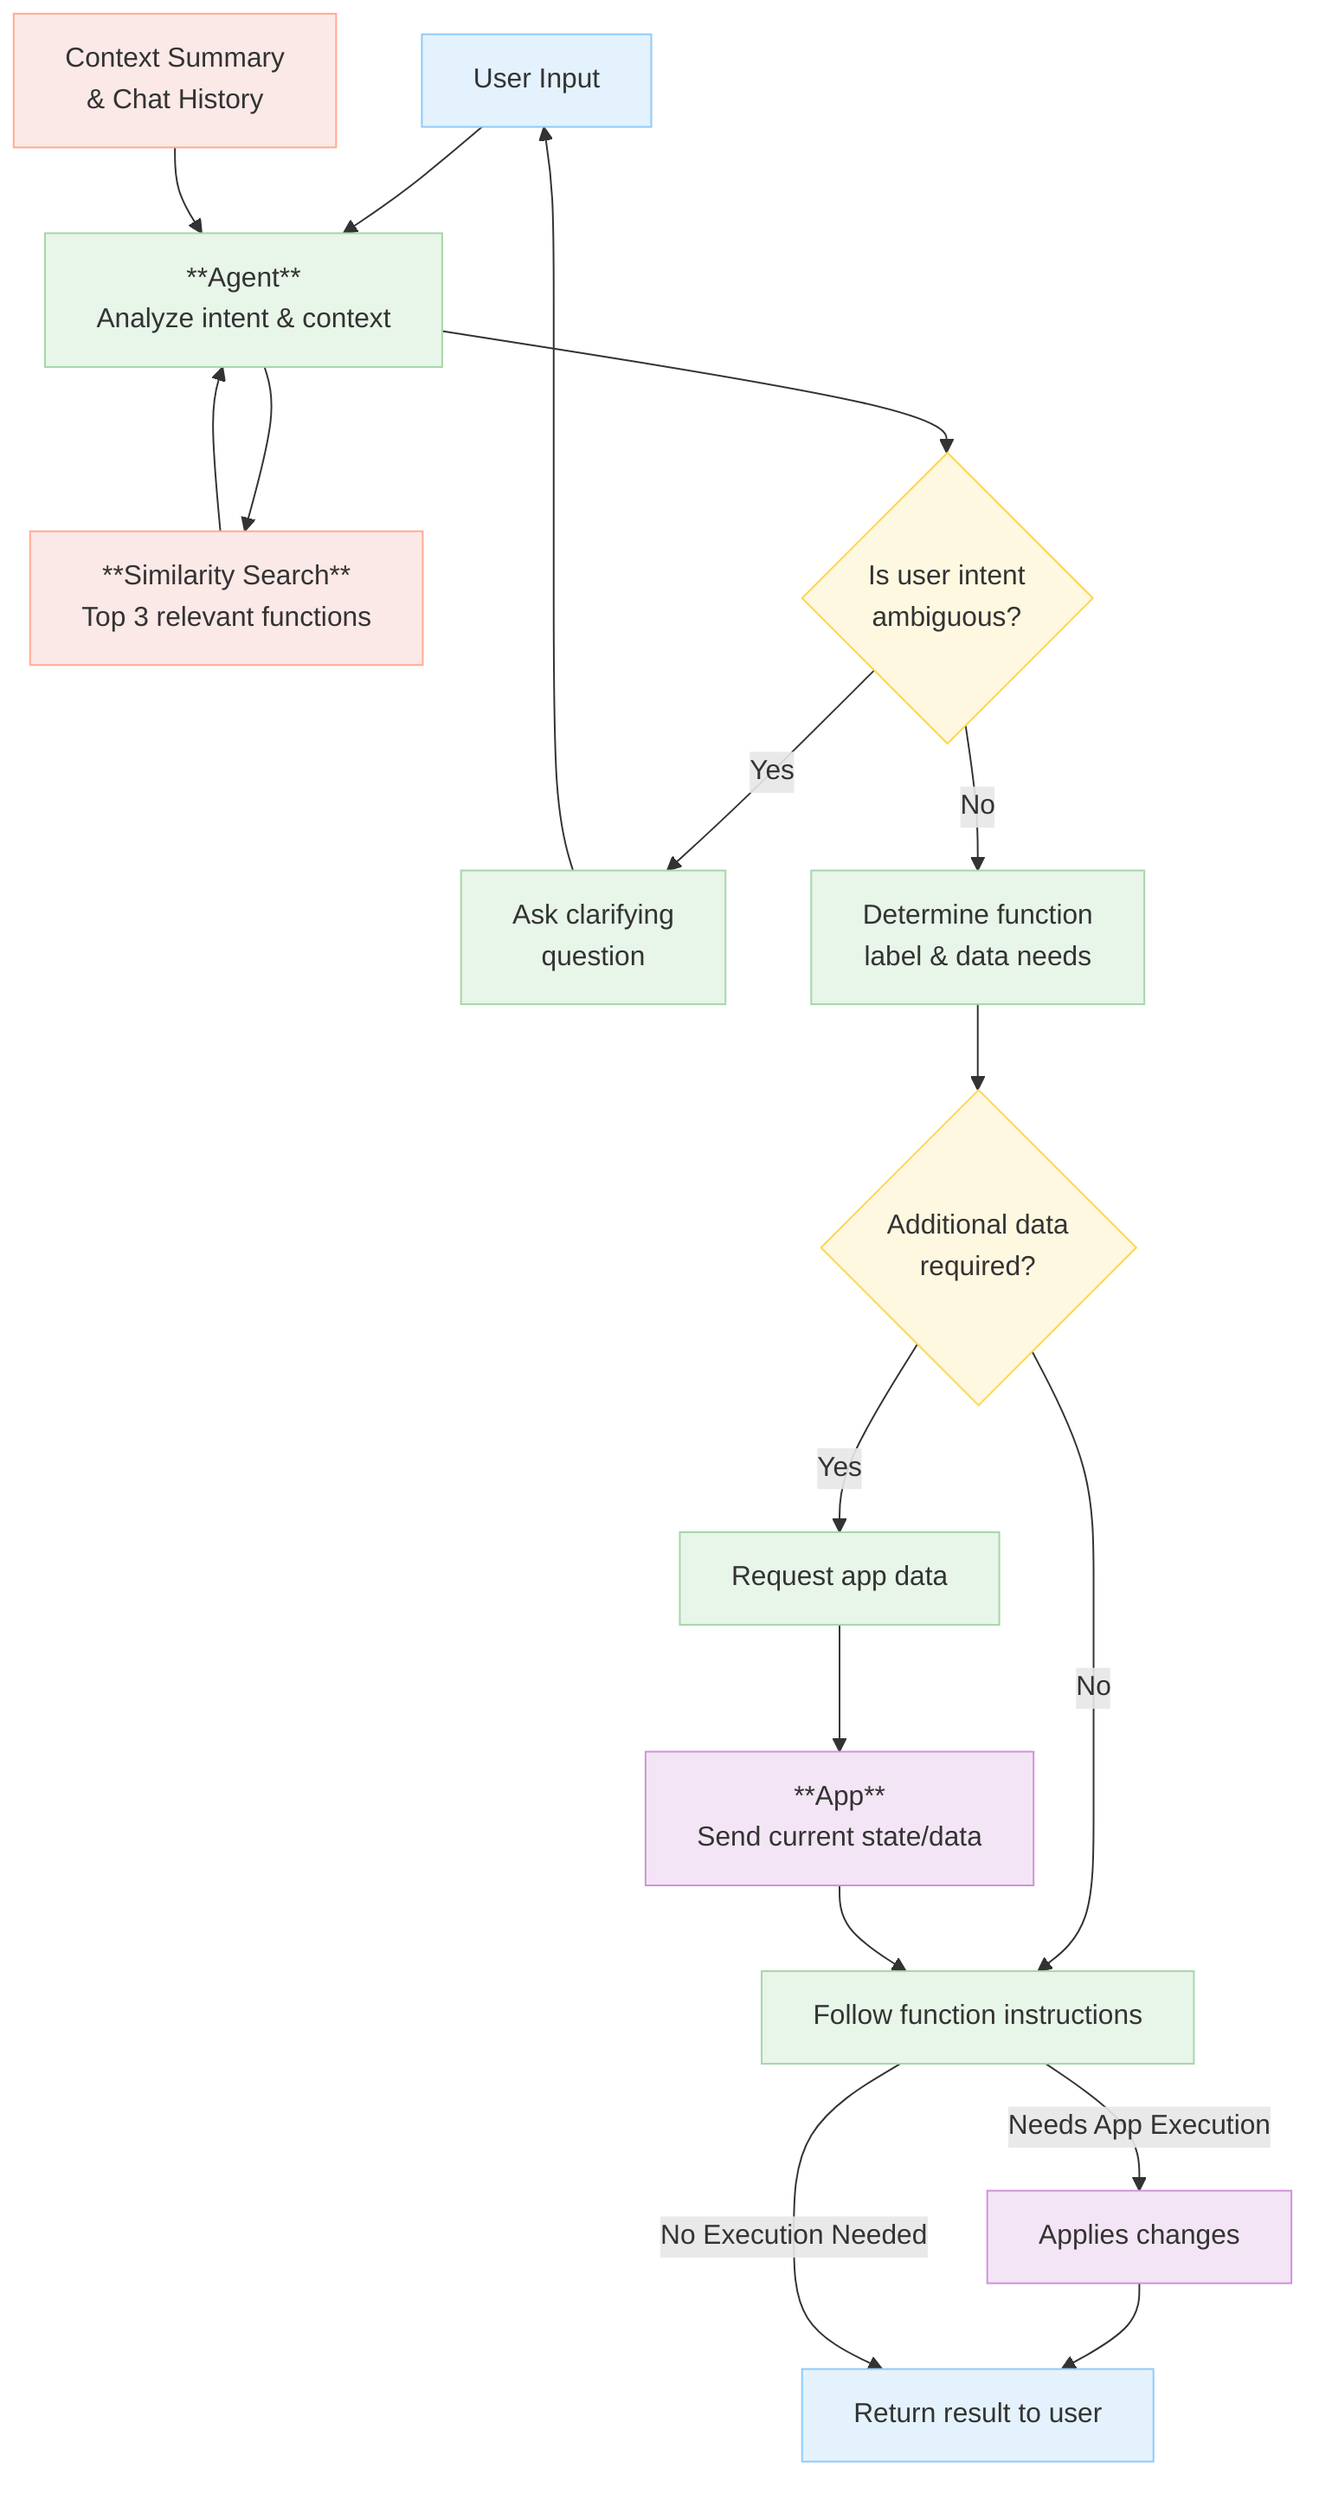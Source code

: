flowchart TD
  %% Styling
  classDef user fill:#E3F2FD,stroke:#90CAF9;
  classDef assistant fill:#E8F5E9,stroke:#A5D6A7;
  classDef decision fill:#FFF8E1,stroke:#FFD54F;
  classDef app fill:#F3E5F5,stroke:#CE93D8;
  classDef tool fill:#FBE9E7,stroke:#FFAB91;

  %% User interaction
  U[User Input] --> A1[**Agent**<br>Analyze intent & context]

  %% Assistant context
  H1[Context Summary<br>& Chat History] --> A1
  A1 --> T1[**Similarity Search**<br>Top 3 relevant functions] --> A1

  %% Ambiguity check
  A1 --> D1{Is user intent<br>ambiguous?}
  D1 -- Yes --> C1[Ask clarifying<br>question] --> U
  D1 -- No --> A2[Determine function<br>label & data needs]

  %% Additional data check
  A2 --> D2{Additional data<br>required?}
  D2 -- Yes --> R1[Request app data] --> APPD[**App**<br>Send current state/data]
  D2 -- No --> AT

  %% App execution
  APPD --> AT[Follow function instructions]

  %% Finalization paths
  AT -- Needs App Execution --> APP_ACK[Applies changes] --> U2[Return result to user]
  AT -- No Execution Needed --> U2

  %% Class tags
  class U,U2 user
  class A1,A2,C1,R1,R2,CALL,AT assistant
  class D1,D2 decision
  class APPD,APP_ACK app
  class T1,H1 tool